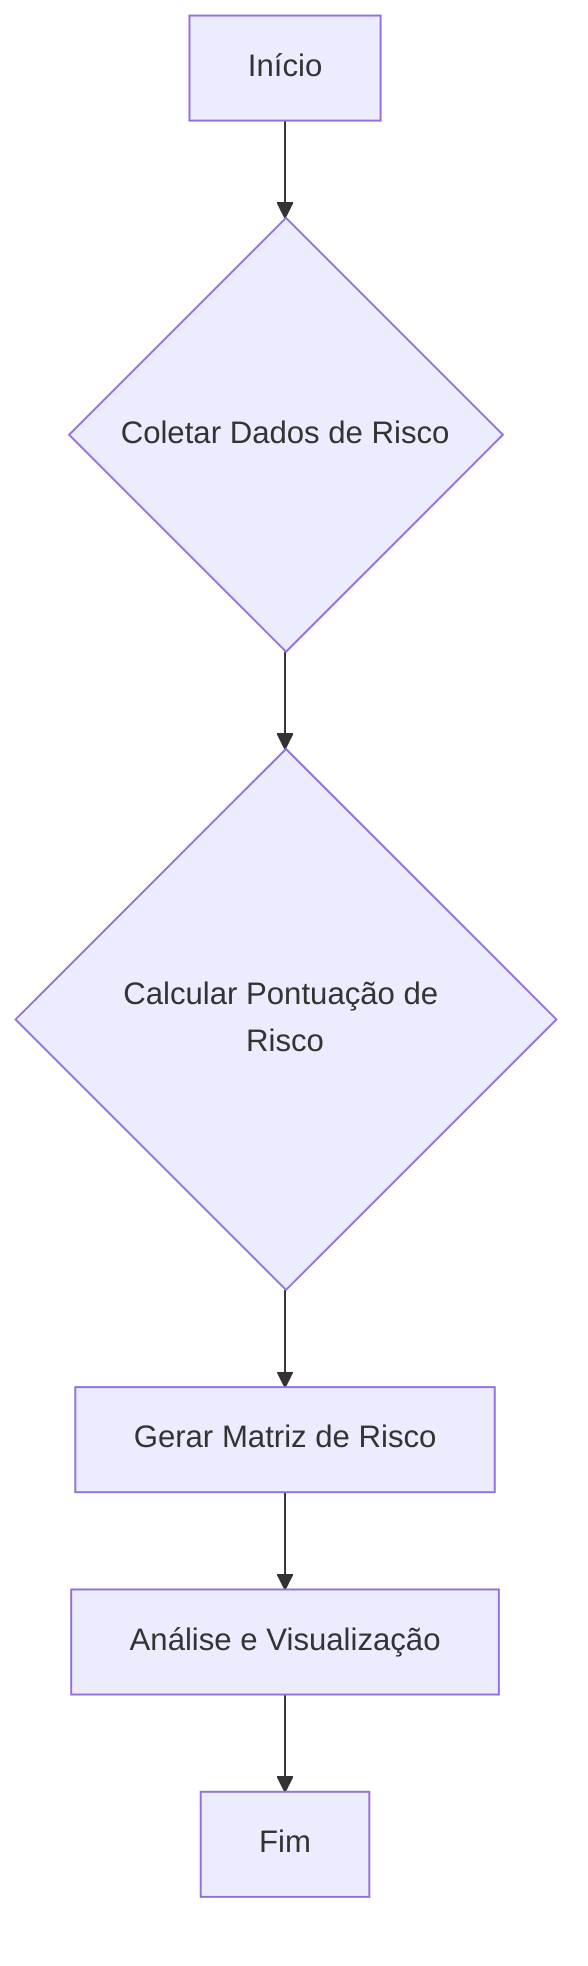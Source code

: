 graph TD
    A[Início] --> B{Coletar Dados de Risco}
    B --> C{Calcular Pontuação de Risco}
    C --> D[Gerar Matriz de Risco]
    D --> E[Análise e Visualização]
    E --> F[Fim]
